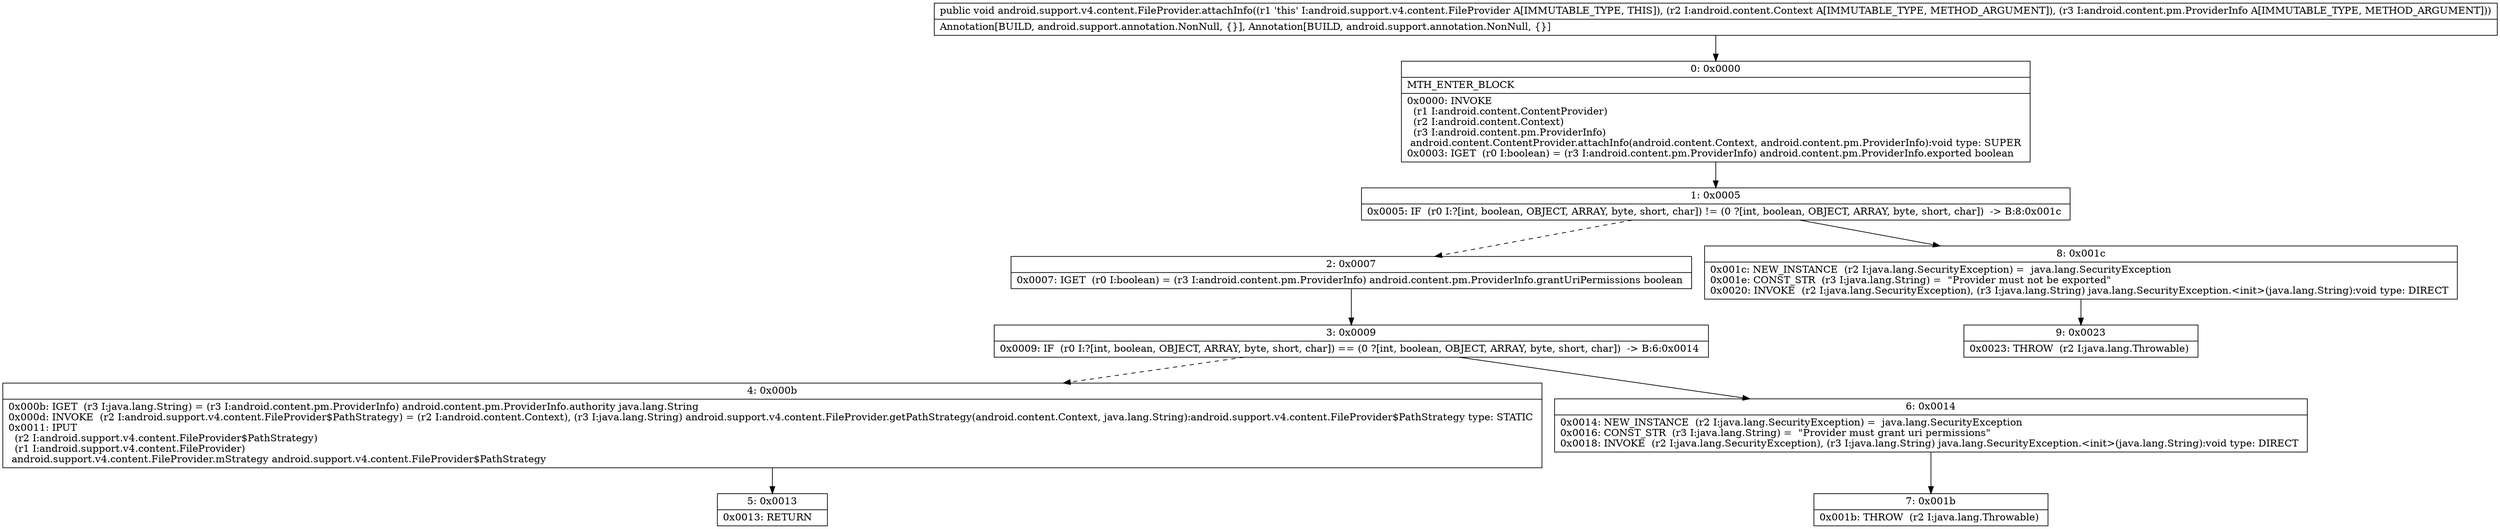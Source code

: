 digraph "CFG forandroid.support.v4.content.FileProvider.attachInfo(Landroid\/content\/Context;Landroid\/content\/pm\/ProviderInfo;)V" {
Node_0 [shape=record,label="{0\:\ 0x0000|MTH_ENTER_BLOCK\l|0x0000: INVOKE  \l  (r1 I:android.content.ContentProvider)\l  (r2 I:android.content.Context)\l  (r3 I:android.content.pm.ProviderInfo)\l android.content.ContentProvider.attachInfo(android.content.Context, android.content.pm.ProviderInfo):void type: SUPER \l0x0003: IGET  (r0 I:boolean) = (r3 I:android.content.pm.ProviderInfo) android.content.pm.ProviderInfo.exported boolean \l}"];
Node_1 [shape=record,label="{1\:\ 0x0005|0x0005: IF  (r0 I:?[int, boolean, OBJECT, ARRAY, byte, short, char]) != (0 ?[int, boolean, OBJECT, ARRAY, byte, short, char])  \-\> B:8:0x001c \l}"];
Node_2 [shape=record,label="{2\:\ 0x0007|0x0007: IGET  (r0 I:boolean) = (r3 I:android.content.pm.ProviderInfo) android.content.pm.ProviderInfo.grantUriPermissions boolean \l}"];
Node_3 [shape=record,label="{3\:\ 0x0009|0x0009: IF  (r0 I:?[int, boolean, OBJECT, ARRAY, byte, short, char]) == (0 ?[int, boolean, OBJECT, ARRAY, byte, short, char])  \-\> B:6:0x0014 \l}"];
Node_4 [shape=record,label="{4\:\ 0x000b|0x000b: IGET  (r3 I:java.lang.String) = (r3 I:android.content.pm.ProviderInfo) android.content.pm.ProviderInfo.authority java.lang.String \l0x000d: INVOKE  (r2 I:android.support.v4.content.FileProvider$PathStrategy) = (r2 I:android.content.Context), (r3 I:java.lang.String) android.support.v4.content.FileProvider.getPathStrategy(android.content.Context, java.lang.String):android.support.v4.content.FileProvider$PathStrategy type: STATIC \l0x0011: IPUT  \l  (r2 I:android.support.v4.content.FileProvider$PathStrategy)\l  (r1 I:android.support.v4.content.FileProvider)\l android.support.v4.content.FileProvider.mStrategy android.support.v4.content.FileProvider$PathStrategy \l}"];
Node_5 [shape=record,label="{5\:\ 0x0013|0x0013: RETURN   \l}"];
Node_6 [shape=record,label="{6\:\ 0x0014|0x0014: NEW_INSTANCE  (r2 I:java.lang.SecurityException) =  java.lang.SecurityException \l0x0016: CONST_STR  (r3 I:java.lang.String) =  \"Provider must grant uri permissions\" \l0x0018: INVOKE  (r2 I:java.lang.SecurityException), (r3 I:java.lang.String) java.lang.SecurityException.\<init\>(java.lang.String):void type: DIRECT \l}"];
Node_7 [shape=record,label="{7\:\ 0x001b|0x001b: THROW  (r2 I:java.lang.Throwable) \l}"];
Node_8 [shape=record,label="{8\:\ 0x001c|0x001c: NEW_INSTANCE  (r2 I:java.lang.SecurityException) =  java.lang.SecurityException \l0x001e: CONST_STR  (r3 I:java.lang.String) =  \"Provider must not be exported\" \l0x0020: INVOKE  (r2 I:java.lang.SecurityException), (r3 I:java.lang.String) java.lang.SecurityException.\<init\>(java.lang.String):void type: DIRECT \l}"];
Node_9 [shape=record,label="{9\:\ 0x0023|0x0023: THROW  (r2 I:java.lang.Throwable) \l}"];
MethodNode[shape=record,label="{public void android.support.v4.content.FileProvider.attachInfo((r1 'this' I:android.support.v4.content.FileProvider A[IMMUTABLE_TYPE, THIS]), (r2 I:android.content.Context A[IMMUTABLE_TYPE, METHOD_ARGUMENT]), (r3 I:android.content.pm.ProviderInfo A[IMMUTABLE_TYPE, METHOD_ARGUMENT]))  | Annotation[BUILD, android.support.annotation.NonNull, \{\}], Annotation[BUILD, android.support.annotation.NonNull, \{\}]\l}"];
MethodNode -> Node_0;
Node_0 -> Node_1;
Node_1 -> Node_2[style=dashed];
Node_1 -> Node_8;
Node_2 -> Node_3;
Node_3 -> Node_4[style=dashed];
Node_3 -> Node_6;
Node_4 -> Node_5;
Node_6 -> Node_7;
Node_8 -> Node_9;
}

